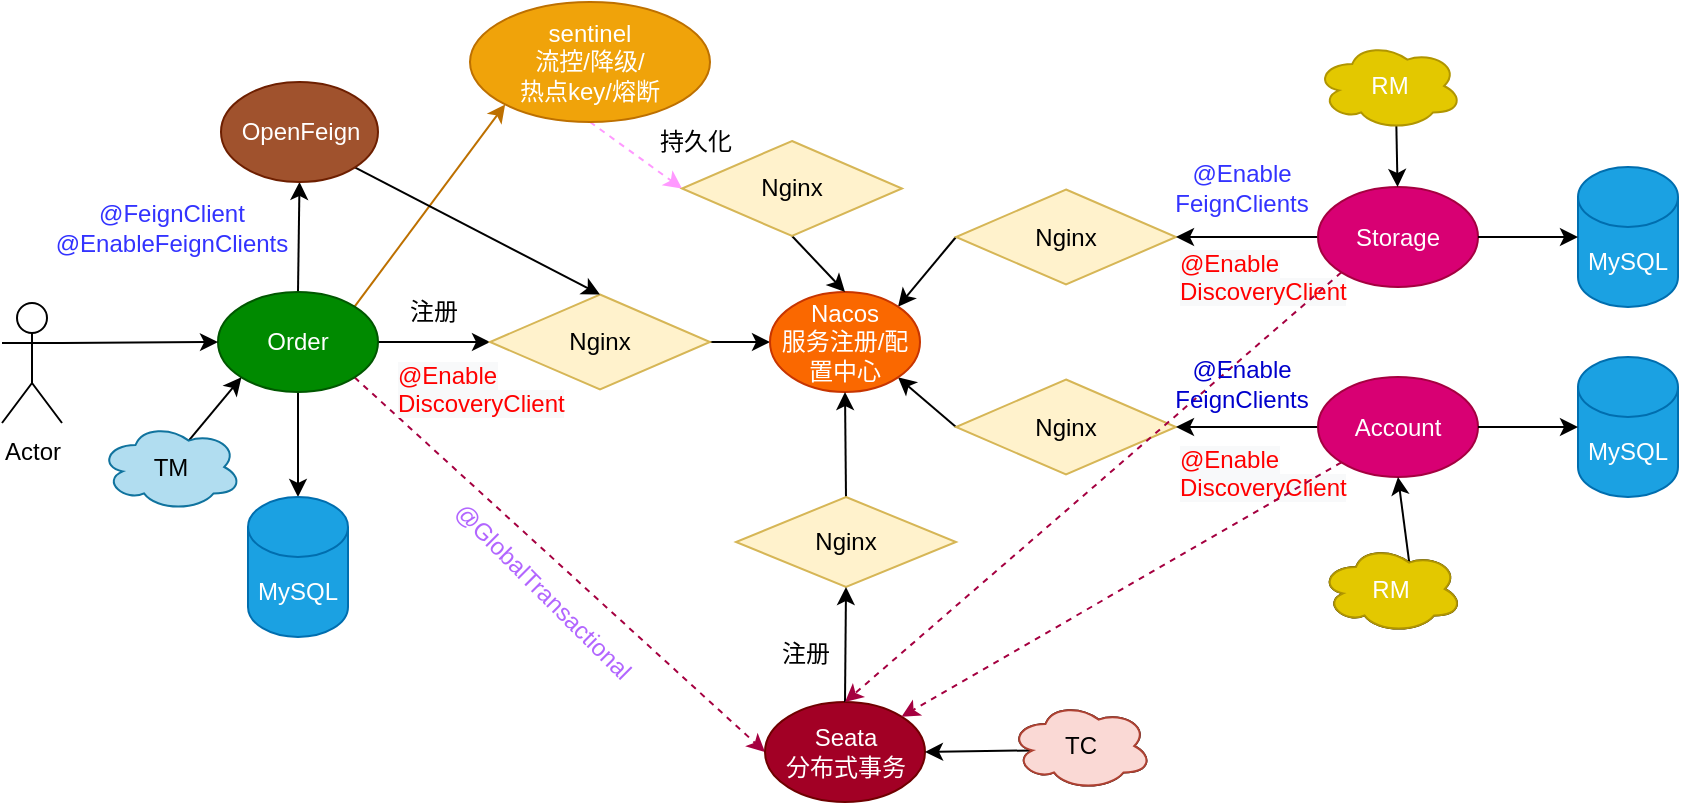 <mxfile version="14.2.4" type="github">
  <diagram id="8Z3yaV41Db_0L_Wsy8B5" name="第 1 页">
    <mxGraphModel dx="1879" dy="563" grid="1" gridSize="10" guides="1" tooltips="1" connect="1" arrows="1" fold="1" page="1" pageScale="1" pageWidth="827" pageHeight="1169" math="0" shadow="0">
      <root>
        <mxCell id="0" />
        <mxCell id="1" parent="0" />
        <mxCell id="OSRgkUHmAQKlj-GL374N-125" value="&lt;span style=&quot;color: rgb(255 , 0 , 0) ; font-family: &amp;#34;helvetica&amp;#34; ; font-size: 12px ; font-style: normal ; font-weight: 400 ; letter-spacing: normal ; text-align: center ; text-indent: 0px ; text-transform: none ; word-spacing: 0px ; background-color: rgb(248 , 249 , 250) ; display: inline ; float: none&quot;&gt;@Enable&lt;br&gt;DiscoveryClient&lt;/span&gt;" style="text;whiteSpace=wrap;html=1;" vertex="1" parent="1">
          <mxGeometry x="497" y="257" width="100" height="35.5" as="geometry" />
        </mxCell>
        <mxCell id="OSRgkUHmAQKlj-GL374N-124" value="&lt;span style=&quot;color: rgb(255 , 0 , 0) ; font-family: &amp;#34;helvetica&amp;#34; ; font-size: 12px ; font-style: normal ; font-weight: 400 ; letter-spacing: normal ; text-align: center ; text-indent: 0px ; text-transform: none ; word-spacing: 0px ; background-color: rgb(248 , 249 , 250) ; display: inline ; float: none&quot;&gt;@Enable&lt;br&gt;DiscoveryClient&lt;/span&gt;" style="text;whiteSpace=wrap;html=1;" vertex="1" parent="1">
          <mxGeometry x="497" y="354.75" width="100" height="35.5" as="geometry" />
        </mxCell>
        <mxCell id="OSRgkUHmAQKlj-GL374N-20" style="edgeStyle=none;rounded=0;orthogonalLoop=1;jettySize=auto;html=1;exitX=1;exitY=0.5;exitDx=0;exitDy=0;entryX=0;entryY=0.5;entryDx=0;entryDy=0;startArrow=none;startFill=0;" edge="1" parent="1" source="OSRgkUHmAQKlj-GL374N-1" target="OSRgkUHmAQKlj-GL374N-4">
          <mxGeometry relative="1" as="geometry" />
        </mxCell>
        <mxCell id="OSRgkUHmAQKlj-GL374N-31" style="edgeStyle=none;rounded=0;orthogonalLoop=1;jettySize=auto;html=1;exitX=0.5;exitY=1;exitDx=0;exitDy=0;entryX=0.5;entryY=0;entryDx=0;entryDy=0;entryPerimeter=0;startArrow=none;startFill=0;" edge="1" parent="1" source="OSRgkUHmAQKlj-GL374N-1" target="OSRgkUHmAQKlj-GL374N-29">
          <mxGeometry relative="1" as="geometry" />
        </mxCell>
        <mxCell id="OSRgkUHmAQKlj-GL374N-127" style="edgeStyle=none;rounded=0;orthogonalLoop=1;jettySize=auto;html=1;exitX=1;exitY=1;exitDx=0;exitDy=0;entryX=0;entryY=0.5;entryDx=0;entryDy=0;startArrow=none;startFill=0;dashed=1;fillColor=#d80073;strokeColor=#A50040;" edge="1" parent="1" source="OSRgkUHmAQKlj-GL374N-1" target="OSRgkUHmAQKlj-GL374N-32">
          <mxGeometry relative="1" as="geometry" />
        </mxCell>
        <mxCell id="OSRgkUHmAQKlj-GL374N-140" style="edgeStyle=none;rounded=0;orthogonalLoop=1;jettySize=auto;html=1;exitX=1;exitY=0;exitDx=0;exitDy=0;entryX=0;entryY=1;entryDx=0;entryDy=0;startArrow=none;startFill=0;strokeColor=#BD7000;fillColor=#f0a30a;" edge="1" parent="1" source="OSRgkUHmAQKlj-GL374N-1" target="OSRgkUHmAQKlj-GL374N-134">
          <mxGeometry relative="1" as="geometry" />
        </mxCell>
        <mxCell id="OSRgkUHmAQKlj-GL374N-146" style="edgeStyle=none;rounded=0;orthogonalLoop=1;jettySize=auto;html=1;exitX=0.5;exitY=0;exitDx=0;exitDy=0;entryX=0.5;entryY=1;entryDx=0;entryDy=0;startArrow=none;startFill=0;" edge="1" parent="1" source="OSRgkUHmAQKlj-GL374N-1" target="OSRgkUHmAQKlj-GL374N-102">
          <mxGeometry relative="1" as="geometry" />
        </mxCell>
        <mxCell id="OSRgkUHmAQKlj-GL374N-1" value="Order" style="ellipse;whiteSpace=wrap;html=1;fillColor=#008a00;strokeColor=#005700;fontColor=#ffffff;" vertex="1" parent="1">
          <mxGeometry x="18" y="285" width="80" height="50" as="geometry" />
        </mxCell>
        <mxCell id="OSRgkUHmAQKlj-GL374N-21" style="edgeStyle=none;rounded=0;orthogonalLoop=1;jettySize=auto;html=1;exitX=1;exitY=0.5;exitDx=0;exitDy=0;entryX=0;entryY=0.5;entryDx=0;entryDy=0;startArrow=none;startFill=0;" edge="1" parent="1" source="OSRgkUHmAQKlj-GL374N-4" target="OSRgkUHmAQKlj-GL374N-8">
          <mxGeometry relative="1" as="geometry" />
        </mxCell>
        <mxCell id="OSRgkUHmAQKlj-GL374N-4" value="Nginx" style="rhombus;whiteSpace=wrap;html=1;fillColor=#fff2cc;strokeColor=#d6b656;" vertex="1" parent="1">
          <mxGeometry x="154" y="286.25" width="110" height="47.5" as="geometry" />
        </mxCell>
        <mxCell id="OSRgkUHmAQKlj-GL374N-29" value="MySQL" style="shape=cylinder3;whiteSpace=wrap;html=1;boundedLbl=1;backgroundOutline=1;size=15;fillColor=#1ba1e2;strokeColor=#006EAF;fontColor=#ffffff;" vertex="1" parent="1">
          <mxGeometry x="33" y="387.5" width="50" height="70" as="geometry" />
        </mxCell>
        <mxCell id="OSRgkUHmAQKlj-GL374N-76" style="edgeStyle=none;rounded=0;orthogonalLoop=1;jettySize=auto;html=1;exitX=0;exitY=0.5;exitDx=0;exitDy=0;entryX=1;entryY=0;entryDx=0;entryDy=0;startArrow=none;startFill=0;" edge="1" parent="1" source="OSRgkUHmAQKlj-GL374N-69" target="OSRgkUHmAQKlj-GL374N-8">
          <mxGeometry relative="1" as="geometry" />
        </mxCell>
        <mxCell id="OSRgkUHmAQKlj-GL374N-77" style="edgeStyle=none;rounded=0;orthogonalLoop=1;jettySize=auto;html=1;exitX=0;exitY=0.5;exitDx=0;exitDy=0;entryX=1;entryY=1;entryDx=0;entryDy=0;startArrow=none;startFill=0;" edge="1" parent="1" source="OSRgkUHmAQKlj-GL374N-73" target="OSRgkUHmAQKlj-GL374N-8">
          <mxGeometry relative="1" as="geometry" />
        </mxCell>
        <mxCell id="OSRgkUHmAQKlj-GL374N-8" value="Nacos&lt;br&gt;服务注册/配置中心" style="ellipse;whiteSpace=wrap;html=1;fillColor=#fa6800;strokeColor=#C73500;fontColor=#ffffff;" vertex="1" parent="1">
          <mxGeometry x="294" y="285" width="75" height="50" as="geometry" />
        </mxCell>
        <mxCell id="OSRgkUHmAQKlj-GL374N-60" style="edgeStyle=none;rounded=0;orthogonalLoop=1;jettySize=auto;html=1;exitX=0.5;exitY=0;exitDx=0;exitDy=0;entryX=0.5;entryY=1;entryDx=0;entryDy=0;startArrow=none;startFill=0;" edge="1" parent="1" source="OSRgkUHmAQKlj-GL374N-59" target="OSRgkUHmAQKlj-GL374N-8">
          <mxGeometry x="277" y="285" as="geometry" />
        </mxCell>
        <mxCell id="OSRgkUHmAQKlj-GL374N-32" value="Seata&lt;br&gt;分布式事务" style="ellipse;whiteSpace=wrap;html=1;fillColor=#a20025;strokeColor=#6F0000;fontColor=#ffffff;" vertex="1" parent="1">
          <mxGeometry x="291.5" y="490" width="80" height="50" as="geometry" />
        </mxCell>
        <mxCell id="OSRgkUHmAQKlj-GL374N-59" value="Nginx" style="rhombus;whiteSpace=wrap;html=1;fillColor=#fff2cc;strokeColor=#d6b656;" vertex="1" parent="1">
          <mxGeometry x="277" y="387.5" width="110" height="45" as="geometry" />
        </mxCell>
        <mxCell id="OSRgkUHmAQKlj-GL374N-61" style="edgeStyle=none;rounded=0;orthogonalLoop=1;jettySize=auto;html=1;exitX=0.5;exitY=0;exitDx=0;exitDy=0;entryX=0.5;entryY=1;entryDx=0;entryDy=0;startArrow=none;startFill=0;" edge="1" parent="1" source="OSRgkUHmAQKlj-GL374N-32" target="OSRgkUHmAQKlj-GL374N-59">
          <mxGeometry x="277" y="387.5" as="geometry" />
        </mxCell>
        <mxCell id="OSRgkUHmAQKlj-GL374N-69" value="Nginx" style="rhombus;whiteSpace=wrap;html=1;fillColor=#fff2cc;strokeColor=#d6b656;" vertex="1" parent="1">
          <mxGeometry x="387" y="233.75" width="110" height="47.5" as="geometry" />
        </mxCell>
        <mxCell id="OSRgkUHmAQKlj-GL374N-72" style="edgeStyle=none;rounded=0;orthogonalLoop=1;jettySize=auto;html=1;exitX=0;exitY=0.5;exitDx=0;exitDy=0;entryX=1;entryY=0.5;entryDx=0;entryDy=0;startArrow=none;startFill=0;" edge="1" parent="1" source="OSRgkUHmAQKlj-GL374N-2" target="OSRgkUHmAQKlj-GL374N-69">
          <mxGeometry x="415" y="222.5" as="geometry" />
        </mxCell>
        <mxCell id="OSRgkUHmAQKlj-GL374N-73" value="Nginx" style="rhombus;whiteSpace=wrap;html=1;fillColor=#fff2cc;strokeColor=#d6b656;" vertex="1" parent="1">
          <mxGeometry x="387" y="328.75" width="110" height="47.5" as="geometry" />
        </mxCell>
        <mxCell id="OSRgkUHmAQKlj-GL374N-74" style="edgeStyle=none;rounded=0;orthogonalLoop=1;jettySize=auto;html=1;exitX=0;exitY=0.5;exitDx=0;exitDy=0;entryX=1;entryY=0.5;entryDx=0;entryDy=0;startArrow=none;startFill=0;" edge="1" parent="1" source="OSRgkUHmAQKlj-GL374N-3" target="OSRgkUHmAQKlj-GL374N-73">
          <mxGeometry x="415" y="222.5" as="geometry" />
        </mxCell>
        <mxCell id="OSRgkUHmAQKlj-GL374N-137" style="edgeStyle=none;rounded=0;orthogonalLoop=1;jettySize=auto;html=1;exitX=0;exitY=1;exitDx=0;exitDy=0;entryX=0.5;entryY=0;entryDx=0;entryDy=0;dashed=1;startArrow=none;startFill=0;fillColor=#d80073;strokeColor=#A50040;" edge="1" parent="1" source="OSRgkUHmAQKlj-GL374N-2" target="OSRgkUHmAQKlj-GL374N-32">
          <mxGeometry relative="1" as="geometry" />
        </mxCell>
        <mxCell id="OSRgkUHmAQKlj-GL374N-2" value="Storage" style="ellipse;whiteSpace=wrap;html=1;fillColor=#d80073;strokeColor=#A50040;fontColor=#ffffff;" vertex="1" parent="1">
          <mxGeometry x="568" y="232.5" width="80" height="50" as="geometry" />
        </mxCell>
        <mxCell id="OSRgkUHmAQKlj-GL374N-136" style="edgeStyle=none;rounded=0;orthogonalLoop=1;jettySize=auto;html=1;exitX=0;exitY=1;exitDx=0;exitDy=0;entryX=1;entryY=0;entryDx=0;entryDy=0;dashed=1;startArrow=none;startFill=0;fillColor=#d80073;strokeColor=#A50040;" edge="1" parent="1" source="OSRgkUHmAQKlj-GL374N-3" target="OSRgkUHmAQKlj-GL374N-32">
          <mxGeometry relative="1" as="geometry" />
        </mxCell>
        <mxCell id="OSRgkUHmAQKlj-GL374N-3" value="Account" style="ellipse;whiteSpace=wrap;html=1;fillColor=#d80073;strokeColor=#A50040;fontColor=#ffffff;" vertex="1" parent="1">
          <mxGeometry x="568" y="327.5" width="80" height="50" as="geometry" />
        </mxCell>
        <mxCell id="OSRgkUHmAQKlj-GL374N-24" value="MySQL" style="shape=cylinder3;whiteSpace=wrap;html=1;boundedLbl=1;backgroundOutline=1;size=15;fillColor=#1ba1e2;strokeColor=#006EAF;fontColor=#ffffff;" vertex="1" parent="1">
          <mxGeometry x="698" y="317.5" width="50" height="70" as="geometry" />
        </mxCell>
        <mxCell id="OSRgkUHmAQKlj-GL374N-51" style="edgeStyle=none;rounded=0;orthogonalLoop=1;jettySize=auto;html=1;exitX=1;exitY=0.5;exitDx=0;exitDy=0;entryX=0;entryY=0.5;entryDx=0;entryDy=0;entryPerimeter=0;startArrow=none;startFill=0;" edge="1" parent="1" source="OSRgkUHmAQKlj-GL374N-3" target="OSRgkUHmAQKlj-GL374N-24">
          <mxGeometry x="568" y="222.5" as="geometry" />
        </mxCell>
        <mxCell id="OSRgkUHmAQKlj-GL374N-27" value="MySQL" style="shape=cylinder3;whiteSpace=wrap;html=1;boundedLbl=1;backgroundOutline=1;size=15;fillColor=#1ba1e2;strokeColor=#006EAF;fontColor=#ffffff;" vertex="1" parent="1">
          <mxGeometry x="698" y="222.5" width="50" height="70" as="geometry" />
        </mxCell>
        <mxCell id="OSRgkUHmAQKlj-GL374N-50" style="edgeStyle=none;rounded=0;orthogonalLoop=1;jettySize=auto;html=1;exitX=1;exitY=0.5;exitDx=0;exitDy=0;entryX=0;entryY=0.5;entryDx=0;entryDy=0;entryPerimeter=0;startArrow=none;startFill=0;" edge="1" parent="1" source="OSRgkUHmAQKlj-GL374N-2" target="OSRgkUHmAQKlj-GL374N-27">
          <mxGeometry x="568" y="222.5" as="geometry" />
        </mxCell>
        <mxCell id="OSRgkUHmAQKlj-GL374N-49" style="edgeStyle=none;rounded=0;orthogonalLoop=1;jettySize=auto;html=1;exitX=1;exitY=0;exitDx=0;exitDy=45;exitPerimeter=0;startArrow=none;startFill=0;" edge="1" parent="1" source="OSRgkUHmAQKlj-GL374N-27" target="OSRgkUHmAQKlj-GL374N-27">
          <mxGeometry x="568" y="222.5" as="geometry" />
        </mxCell>
        <mxCell id="OSRgkUHmAQKlj-GL374N-91" style="edgeStyle=none;rounded=0;orthogonalLoop=1;jettySize=auto;html=1;exitX=0.16;exitY=0.55;exitDx=0;exitDy=0;exitPerimeter=0;entryX=1;entryY=0.5;entryDx=0;entryDy=0;startArrow=none;startFill=0;" edge="1" parent="1" source="OSRgkUHmAQKlj-GL374N-89" target="OSRgkUHmAQKlj-GL374N-32">
          <mxGeometry relative="1" as="geometry" />
        </mxCell>
        <mxCell id="OSRgkUHmAQKlj-GL374N-89" value="TC" style="ellipse;shape=cloud;whiteSpace=wrap;html=1;" vertex="1" parent="1">
          <mxGeometry x="414" y="490" width="71" height="44" as="geometry" />
        </mxCell>
        <mxCell id="OSRgkUHmAQKlj-GL374N-97" style="edgeStyle=none;rounded=0;orthogonalLoop=1;jettySize=auto;html=1;exitX=0.625;exitY=0.2;exitDx=0;exitDy=0;exitPerimeter=0;entryX=0.5;entryY=1;entryDx=0;entryDy=0;startArrow=none;startFill=0;" edge="1" parent="1" source="OSRgkUHmAQKlj-GL374N-93" target="OSRgkUHmAQKlj-GL374N-3">
          <mxGeometry relative="1" as="geometry" />
        </mxCell>
        <mxCell id="OSRgkUHmAQKlj-GL374N-93" value="RM" style="ellipse;shape=cloud;whiteSpace=wrap;html=1;" vertex="1" parent="1">
          <mxGeometry x="569.25" y="411.5" width="71" height="44" as="geometry" />
        </mxCell>
        <mxCell id="OSRgkUHmAQKlj-GL374N-95" style="edgeStyle=none;rounded=0;orthogonalLoop=1;jettySize=auto;html=1;exitX=0.55;exitY=0.95;exitDx=0;exitDy=0;exitPerimeter=0;startArrow=none;startFill=0;" edge="1" parent="1" source="OSRgkUHmAQKlj-GL374N-94" target="OSRgkUHmAQKlj-GL374N-2">
          <mxGeometry relative="1" as="geometry" />
        </mxCell>
        <mxCell id="OSRgkUHmAQKlj-GL374N-94" value="RM" style="ellipse;shape=cloud;whiteSpace=wrap;html=1;fillColor=#e3c800;strokeColor=#B09500;fontColor=#ffffff;" vertex="1" parent="1">
          <mxGeometry x="566.75" y="160" width="73.5" height="44" as="geometry" />
        </mxCell>
        <mxCell id="OSRgkUHmAQKlj-GL374N-122" style="edgeStyle=none;rounded=0;orthogonalLoop=1;jettySize=auto;html=1;exitX=0.625;exitY=0.2;exitDx=0;exitDy=0;exitPerimeter=0;entryX=0;entryY=1;entryDx=0;entryDy=0;startArrow=none;startFill=0;" edge="1" parent="1" source="OSRgkUHmAQKlj-GL374N-98" target="OSRgkUHmAQKlj-GL374N-1">
          <mxGeometry relative="1" as="geometry" />
        </mxCell>
        <mxCell id="OSRgkUHmAQKlj-GL374N-98" value="TM" style="ellipse;shape=cloud;whiteSpace=wrap;html=1;fillColor=#b1ddf0;strokeColor=#10739e;" vertex="1" parent="1">
          <mxGeometry x="-41" y="350.5" width="71" height="44" as="geometry" />
        </mxCell>
        <mxCell id="OSRgkUHmAQKlj-GL374N-99" value="TC" style="ellipse;shape=cloud;whiteSpace=wrap;html=1;fillColor=#fad9d5;strokeColor=#ae4132;" vertex="1" parent="1">
          <mxGeometry x="414" y="490" width="71" height="44" as="geometry" />
        </mxCell>
        <mxCell id="OSRgkUHmAQKlj-GL374N-100" value="RM" style="ellipse;shape=cloud;whiteSpace=wrap;html=1;fillColor=#e3c800;strokeColor=#B09500;fontColor=#ffffff;" vertex="1" parent="1">
          <mxGeometry x="569.25" y="411.5" width="71" height="44" as="geometry" />
        </mxCell>
        <mxCell id="OSRgkUHmAQKlj-GL374N-117" style="edgeStyle=none;rounded=0;orthogonalLoop=1;jettySize=auto;html=1;exitX=1;exitY=1;exitDx=0;exitDy=0;entryX=0.5;entryY=0;entryDx=0;entryDy=0;startArrow=none;startFill=0;" edge="1" parent="1" source="OSRgkUHmAQKlj-GL374N-102" target="OSRgkUHmAQKlj-GL374N-4">
          <mxGeometry relative="1" as="geometry" />
        </mxCell>
        <mxCell id="OSRgkUHmAQKlj-GL374N-102" value="OpenFeign" style="ellipse;whiteSpace=wrap;html=1;fillColor=#a0522d;strokeColor=#6D1F00;fontColor=#ffffff;" vertex="1" parent="1">
          <mxGeometry x="19.5" y="180" width="78.5" height="50" as="geometry" />
        </mxCell>
        <mxCell id="OSRgkUHmAQKlj-GL374N-106" value="注册" style="text;html=1;strokeColor=none;fillColor=none;align=center;verticalAlign=middle;whiteSpace=wrap;rounded=0;" vertex="1" parent="1">
          <mxGeometry x="105.5" y="285" width="40" height="20" as="geometry" />
        </mxCell>
        <mxCell id="OSRgkUHmAQKlj-GL374N-108" value="注册" style="text;html=1;strokeColor=none;fillColor=none;align=center;verticalAlign=middle;whiteSpace=wrap;rounded=0;" vertex="1" parent="1">
          <mxGeometry x="291.5" y="455.5" width="40" height="20" as="geometry" />
        </mxCell>
        <mxCell id="OSRgkUHmAQKlj-GL374N-119" style="edgeStyle=none;rounded=0;orthogonalLoop=1;jettySize=auto;html=1;exitX=1;exitY=0.333;exitDx=0;exitDy=0;exitPerimeter=0;entryX=0;entryY=0.5;entryDx=0;entryDy=0;startArrow=none;startFill=0;" edge="1" parent="1" source="OSRgkUHmAQKlj-GL374N-114" target="OSRgkUHmAQKlj-GL374N-1">
          <mxGeometry relative="1" as="geometry" />
        </mxCell>
        <mxCell id="OSRgkUHmAQKlj-GL374N-114" value="Actor" style="shape=umlActor;verticalLabelPosition=bottom;verticalAlign=top;html=1;outlineConnect=0;labelPosition=center;align=center;" vertex="1" parent="1">
          <mxGeometry x="-90" y="290.5" width="30" height="60" as="geometry" />
        </mxCell>
        <mxCell id="OSRgkUHmAQKlj-GL374N-118" value="&lt;font color=&quot;#3333ff&quot;&gt;@FeignClient&lt;br&gt;@EnableFeignClients&lt;/font&gt;&lt;font color=&quot;#ff0000&quot;&gt;&lt;br&gt;&lt;/font&gt;" style="text;html=1;strokeColor=none;fillColor=none;align=center;verticalAlign=middle;whiteSpace=wrap;rounded=0;" vertex="1" parent="1">
          <mxGeometry x="-25.5" y="242.5" width="40" height="20" as="geometry" />
        </mxCell>
        <mxCell id="OSRgkUHmAQKlj-GL374N-126" value="&lt;span style=&quot;color: rgb(255 , 0 , 0) ; font-family: &amp;#34;helvetica&amp;#34; ; font-size: 12px ; font-style: normal ; font-weight: 400 ; letter-spacing: normal ; text-align: center ; text-indent: 0px ; text-transform: none ; word-spacing: 0px ; background-color: rgb(248 , 249 , 250) ; display: inline ; float: none&quot;&gt;@Enable&lt;br&gt;DiscoveryClient&lt;/span&gt;" style="text;whiteSpace=wrap;html=1;" vertex="1" parent="1">
          <mxGeometry x="105.5" y="313.25" width="100" height="35.5" as="geometry" />
        </mxCell>
        <mxCell id="OSRgkUHmAQKlj-GL374N-128" value="&lt;font face=&quot;helvetica&quot; color=&quot;#b266ff&quot;&gt;@GlobalTransactional&lt;/font&gt;" style="text;whiteSpace=wrap;html=1;rotation=45;" vertex="1" parent="1">
          <mxGeometry x="120" y="411.5" width="100" height="35.5" as="geometry" />
        </mxCell>
        <mxCell id="OSRgkUHmAQKlj-GL374N-130" value="&lt;font color=&quot;#3333ff&quot;&gt;@Enable&lt;br&gt;FeignClients&lt;/font&gt;" style="text;html=1;strokeColor=none;fillColor=none;align=center;verticalAlign=middle;whiteSpace=wrap;rounded=0;" vertex="1" parent="1">
          <mxGeometry x="510" y="222.5" width="40" height="20" as="geometry" />
        </mxCell>
        <mxCell id="OSRgkUHmAQKlj-GL374N-132" value="&lt;font color=&quot;#0000cc&quot;&gt;@Enable&lt;br&gt;FeignClients&lt;/font&gt;" style="text;html=1;strokeColor=none;fillColor=none;align=center;verticalAlign=middle;whiteSpace=wrap;rounded=0;" vertex="1" parent="1">
          <mxGeometry x="510" y="321" width="40" height="20" as="geometry" />
        </mxCell>
        <mxCell id="OSRgkUHmAQKlj-GL374N-149" style="edgeStyle=none;rounded=0;orthogonalLoop=1;jettySize=auto;html=1;exitX=0.5;exitY=1;exitDx=0;exitDy=0;entryX=0;entryY=0.5;entryDx=0;entryDy=0;startArrow=none;startFill=0;strokeColor=#FF99FF;dashed=1;" edge="1" parent="1" source="OSRgkUHmAQKlj-GL374N-134" target="OSRgkUHmAQKlj-GL374N-143">
          <mxGeometry relative="1" as="geometry" />
        </mxCell>
        <mxCell id="OSRgkUHmAQKlj-GL374N-134" value="sentinel&lt;br&gt;流控/降级/&lt;br&gt;热点key/熔断" style="ellipse;whiteSpace=wrap;html=1;fillColor=#f0a30a;strokeColor=#BD7000;fontColor=#ffffff;" vertex="1" parent="1">
          <mxGeometry x="144" y="140" width="120" height="60" as="geometry" />
        </mxCell>
        <mxCell id="OSRgkUHmAQKlj-GL374N-148" style="edgeStyle=none;rounded=0;orthogonalLoop=1;jettySize=auto;html=1;exitX=0.5;exitY=1;exitDx=0;exitDy=0;entryX=0.5;entryY=0;entryDx=0;entryDy=0;startArrow=none;startFill=0;strokeColor=#000000;" edge="1" parent="1" source="OSRgkUHmAQKlj-GL374N-143" target="OSRgkUHmAQKlj-GL374N-8">
          <mxGeometry relative="1" as="geometry" />
        </mxCell>
        <mxCell id="OSRgkUHmAQKlj-GL374N-143" value="Nginx" style="rhombus;whiteSpace=wrap;html=1;fillColor=#fff2cc;strokeColor=#d6b656;" vertex="1" parent="1">
          <mxGeometry x="250" y="209.5" width="110" height="47.5" as="geometry" />
        </mxCell>
        <mxCell id="OSRgkUHmAQKlj-GL374N-150" value="持久化" style="text;html=1;strokeColor=none;fillColor=none;align=center;verticalAlign=middle;whiteSpace=wrap;rounded=0;" vertex="1" parent="1">
          <mxGeometry x="237" y="200" width="40" height="20" as="geometry" />
        </mxCell>
      </root>
    </mxGraphModel>
  </diagram>
</mxfile>
